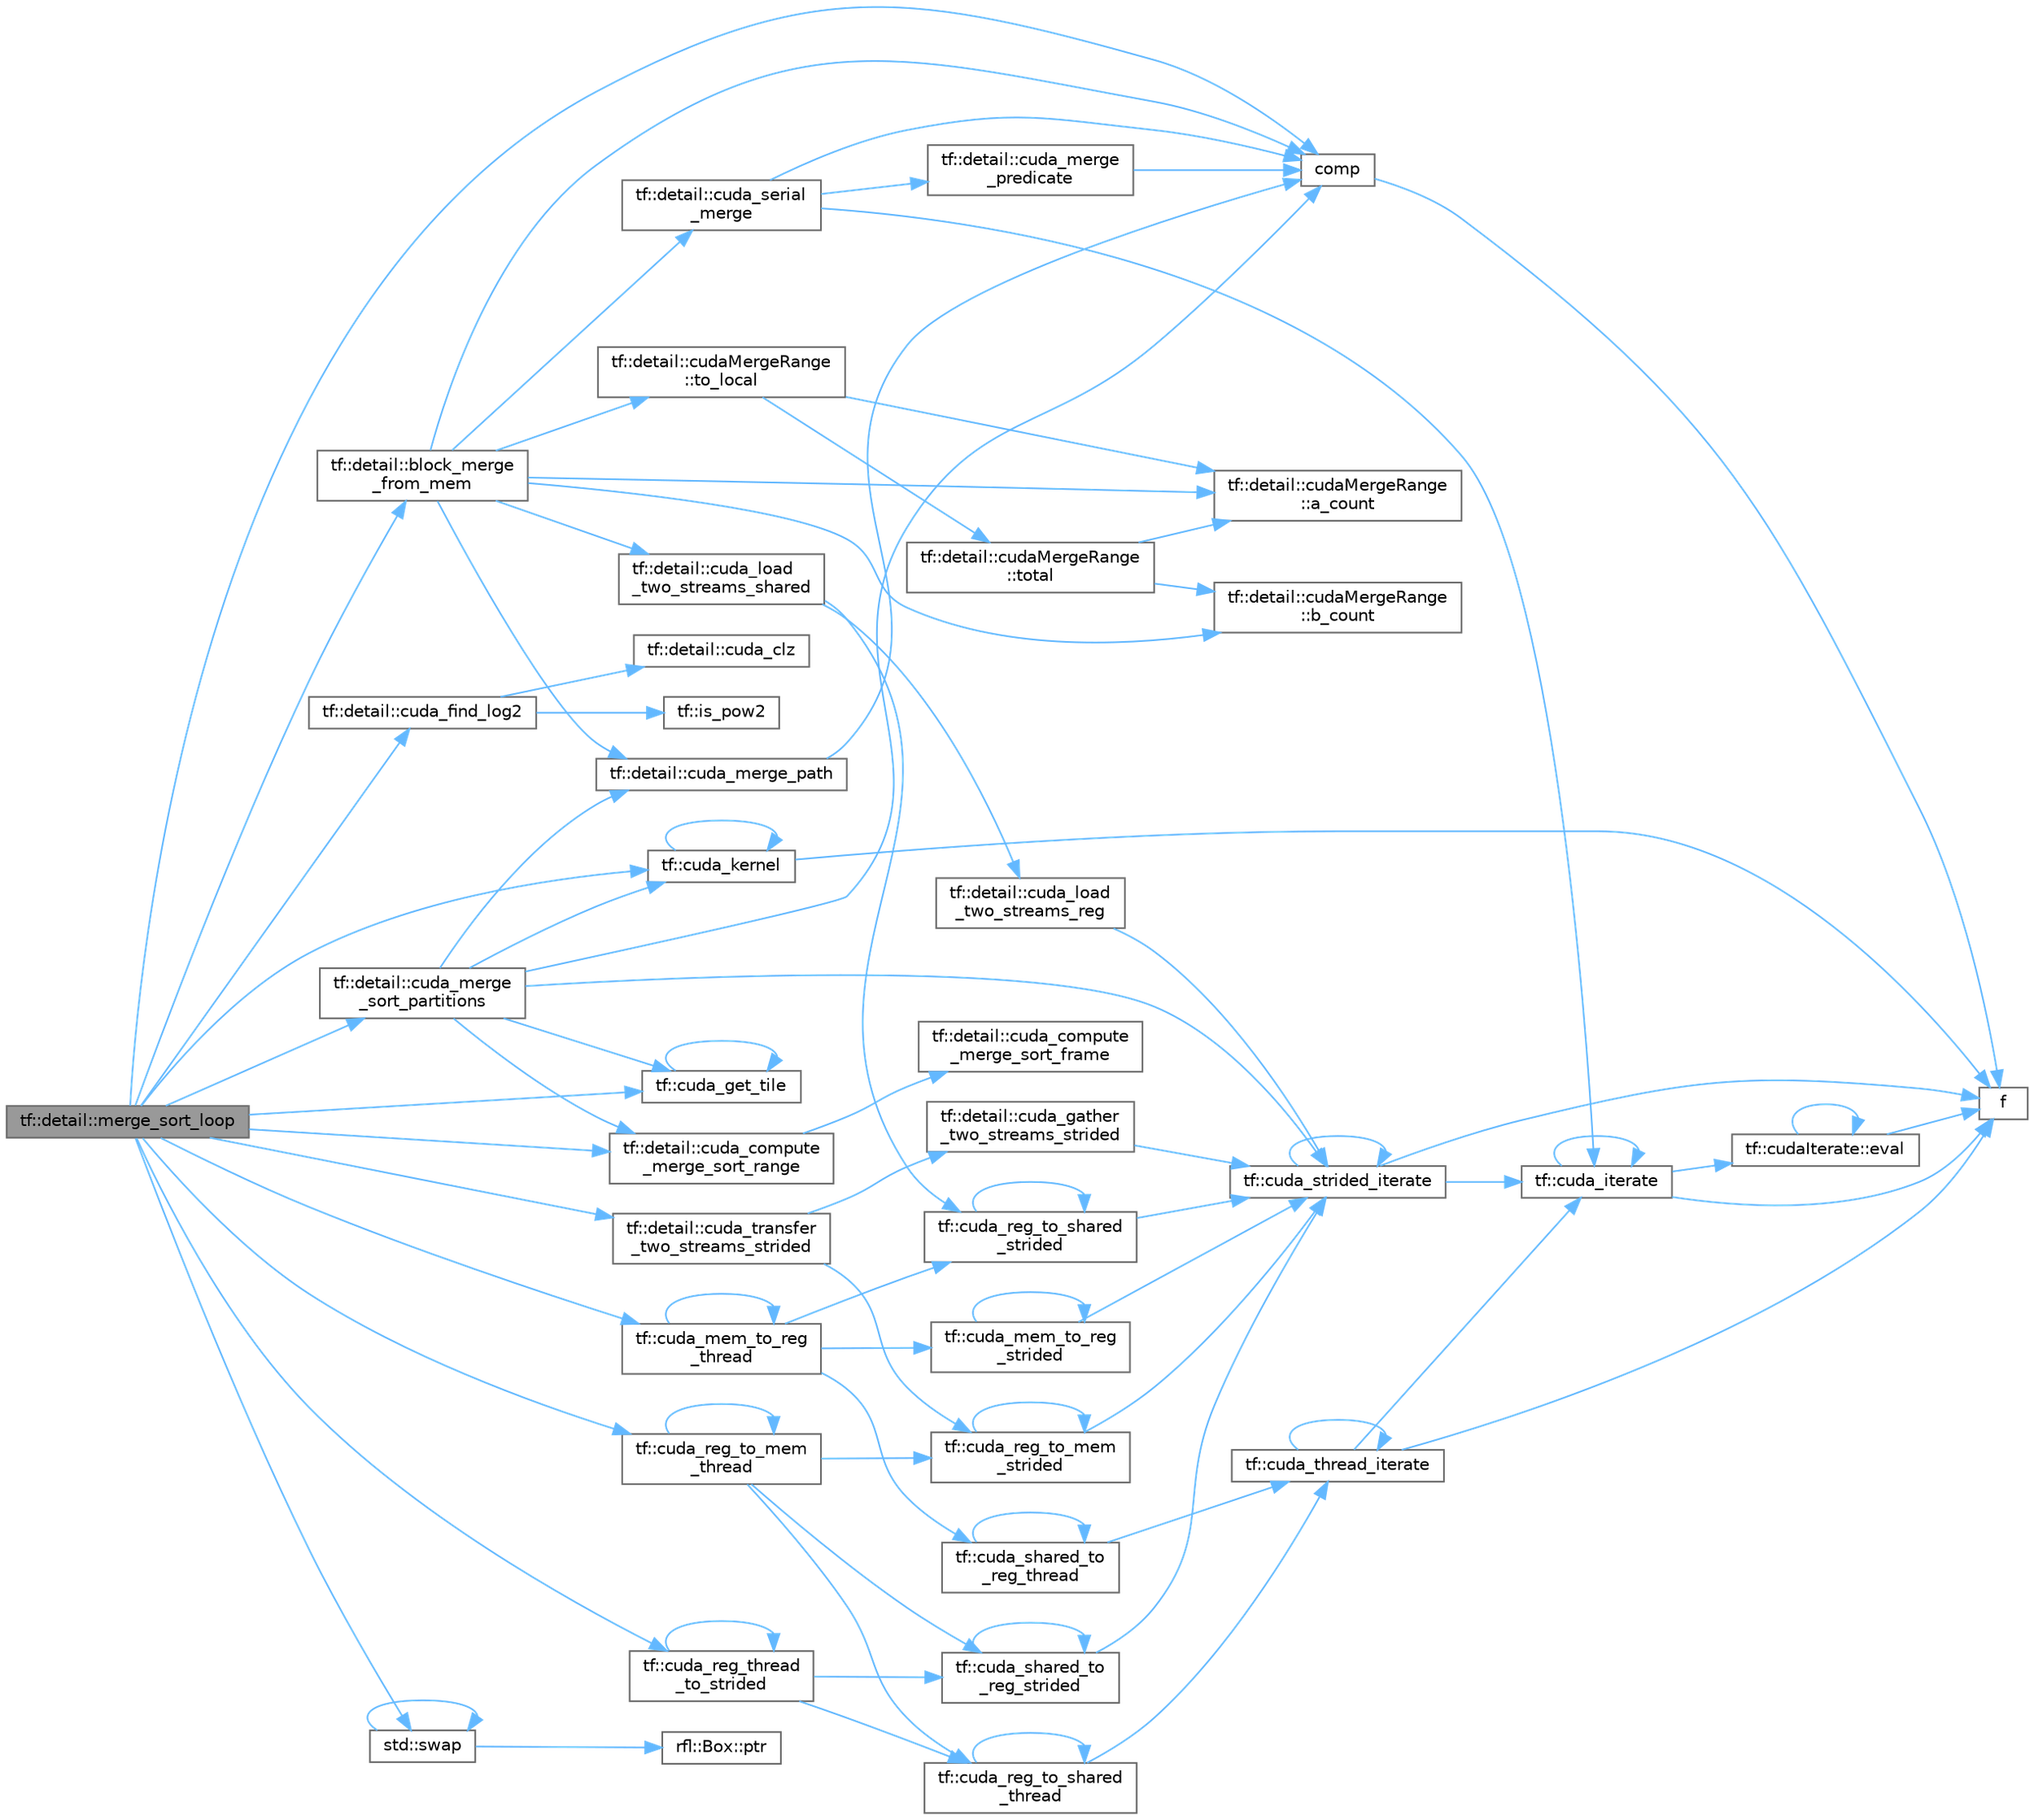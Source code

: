 digraph "tf::detail::merge_sort_loop"
{
 // LATEX_PDF_SIZE
  bgcolor="transparent";
  edge [fontname=Helvetica,fontsize=10,labelfontname=Helvetica,labelfontsize=10];
  node [fontname=Helvetica,fontsize=10,shape=box,height=0.2,width=0.4];
  rankdir="LR";
  Node1 [id="Node000001",label="tf::detail::merge_sort_loop",height=0.2,width=0.4,color="gray40", fillcolor="grey60", style="filled", fontcolor="black",tooltip=" "];
  Node1 -> Node2 [id="edge84_Node000001_Node000002",color="steelblue1",style="solid",tooltip=" "];
  Node2 [id="Node000002",label="tf::detail::block_merge\l_from_mem",height=0.2,width=0.4,color="grey40", fillcolor="white", style="filled",URL="$namespacetf_1_1detail.html#a79b4c5f2bace6ae958abd8573e00a849",tooltip=" "];
  Node2 -> Node3 [id="edge85_Node000002_Node000003",color="steelblue1",style="solid",tooltip=" "];
  Node3 [id="Node000003",label="tf::detail::cudaMergeRange\l::a_count",height=0.2,width=0.4,color="grey40", fillcolor="white", style="filled",URL="$structtf_1_1detail_1_1cuda_merge_range.html#a52c11fca5a95552bb4cad3d1a4699182",tooltip=" "];
  Node2 -> Node4 [id="edge86_Node000002_Node000004",color="steelblue1",style="solid",tooltip=" "];
  Node4 [id="Node000004",label="tf::detail::cudaMergeRange\l::b_count",height=0.2,width=0.4,color="grey40", fillcolor="white", style="filled",URL="$structtf_1_1detail_1_1cuda_merge_range.html#a3bb9b4b36698fd65e61835db26365f2b",tooltip=" "];
  Node2 -> Node5 [id="edge87_Node000002_Node000005",color="steelblue1",style="solid",tooltip=" "];
  Node5 [id="Node000005",label="comp",height=0.2,width=0.4,color="grey40", fillcolor="white", style="filled",URL="$external_2taskflow_2sandbox_2jacobi_2main_8cpp.html#aaa178026ff13e667efcb0104a55252e7",tooltip=" "];
  Node5 -> Node6 [id="edge88_Node000005_Node000006",color="steelblue1",style="solid",tooltip=" "];
  Node6 [id="Node000006",label="f",height=0.2,width=0.4,color="grey40", fillcolor="white", style="filled",URL="$cxx11__tensor__map_8cpp.html#a7f507fea02198f6cb81c86640c7b1a4e",tooltip=" "];
  Node2 -> Node7 [id="edge89_Node000002_Node000007",color="steelblue1",style="solid",tooltip=" "];
  Node7 [id="Node000007",label="tf::detail::cuda_load\l_two_streams_shared",height=0.2,width=0.4,color="grey40", fillcolor="white", style="filled",URL="$namespacetf_1_1detail.html#a6da5d76af53a630241f6aade1bf76969",tooltip=" "];
  Node7 -> Node8 [id="edge90_Node000007_Node000008",color="steelblue1",style="solid",tooltip=" "];
  Node8 [id="Node000008",label="tf::detail::cuda_load\l_two_streams_reg",height=0.2,width=0.4,color="grey40", fillcolor="white", style="filled",URL="$namespacetf_1_1detail.html#a433a26ef6a2aa8e1d737fea93a42ecf4",tooltip=" "];
  Node8 -> Node9 [id="edge91_Node000008_Node000009",color="steelblue1",style="solid",tooltip=" "];
  Node9 [id="Node000009",label="tf::cuda_strided_iterate",height=0.2,width=0.4,color="grey40", fillcolor="white", style="filled",URL="$namespacetf.html#a24db9e13fd26535886a7efc723ec1477",tooltip=" "];
  Node9 -> Node10 [id="edge92_Node000009_Node000010",color="steelblue1",style="solid",tooltip=" "];
  Node10 [id="Node000010",label="tf::cuda_iterate",height=0.2,width=0.4,color="grey40", fillcolor="white", style="filled",URL="$namespacetf.html#a55e1e8a489984141bc8e0785cd13f9bc",tooltip=" "];
  Node10 -> Node10 [id="edge93_Node000010_Node000010",color="steelblue1",style="solid",tooltip=" "];
  Node10 -> Node11 [id="edge94_Node000010_Node000011",color="steelblue1",style="solid",tooltip=" "];
  Node11 [id="Node000011",label="tf::cudaIterate::eval",height=0.2,width=0.4,color="grey40", fillcolor="white", style="filled",URL="$structtf_1_1cuda_iterate.html#a46b1c72193af5cdfc8697a57754af6f9",tooltip=" "];
  Node11 -> Node11 [id="edge95_Node000011_Node000011",color="steelblue1",style="solid",tooltip=" "];
  Node11 -> Node6 [id="edge96_Node000011_Node000006",color="steelblue1",style="solid",tooltip=" "];
  Node10 -> Node6 [id="edge97_Node000010_Node000006",color="steelblue1",style="solid",tooltip=" "];
  Node9 -> Node9 [id="edge98_Node000009_Node000009",color="steelblue1",style="solid",tooltip=" "];
  Node9 -> Node6 [id="edge99_Node000009_Node000006",color="steelblue1",style="solid",tooltip=" "];
  Node7 -> Node12 [id="edge100_Node000007_Node000012",color="steelblue1",style="solid",tooltip=" "];
  Node12 [id="Node000012",label="tf::cuda_reg_to_shared\l_strided",height=0.2,width=0.4,color="grey40", fillcolor="white", style="filled",URL="$namespacetf.html#acfa6fec58ffdf6c6b5bc7a03cae5c8f9",tooltip=" "];
  Node12 -> Node12 [id="edge101_Node000012_Node000012",color="steelblue1",style="solid",tooltip=" "];
  Node12 -> Node9 [id="edge102_Node000012_Node000009",color="steelblue1",style="solid",tooltip=" "];
  Node2 -> Node13 [id="edge103_Node000002_Node000013",color="steelblue1",style="solid",tooltip=" "];
  Node13 [id="Node000013",label="tf::detail::cuda_merge_path",height=0.2,width=0.4,color="grey40", fillcolor="white", style="filled",URL="$namespacetf_1_1detail.html#ae9d3db5c9457ebec7cbdd3a3d8c65e94",tooltip=" "];
  Node13 -> Node5 [id="edge104_Node000013_Node000005",color="steelblue1",style="solid",tooltip=" "];
  Node2 -> Node14 [id="edge105_Node000002_Node000014",color="steelblue1",style="solid",tooltip=" "];
  Node14 [id="Node000014",label="tf::detail::cuda_serial\l_merge",height=0.2,width=0.4,color="grey40", fillcolor="white", style="filled",URL="$namespacetf_1_1detail.html#a9d4d00a3dbc0158eac24e4603548bdbd",tooltip=" "];
  Node14 -> Node5 [id="edge106_Node000014_Node000005",color="steelblue1",style="solid",tooltip=" "];
  Node14 -> Node10 [id="edge107_Node000014_Node000010",color="steelblue1",style="solid",tooltip=" "];
  Node14 -> Node15 [id="edge108_Node000014_Node000015",color="steelblue1",style="solid",tooltip=" "];
  Node15 [id="Node000015",label="tf::detail::cuda_merge\l_predicate",height=0.2,width=0.4,color="grey40", fillcolor="white", style="filled",URL="$namespacetf_1_1detail.html#ae27cfa73d1f4b90114cd513e98c56d62",tooltip=" "];
  Node15 -> Node5 [id="edge109_Node000015_Node000005",color="steelblue1",style="solid",tooltip=" "];
  Node2 -> Node16 [id="edge110_Node000002_Node000016",color="steelblue1",style="solid",tooltip=" "];
  Node16 [id="Node000016",label="tf::detail::cudaMergeRange\l::to_local",height=0.2,width=0.4,color="grey40", fillcolor="white", style="filled",URL="$structtf_1_1detail_1_1cuda_merge_range.html#a8c57bb805e4ec8bbd8f6f664ae942829",tooltip=" "];
  Node16 -> Node3 [id="edge111_Node000016_Node000003",color="steelblue1",style="solid",tooltip=" "];
  Node16 -> Node17 [id="edge112_Node000016_Node000017",color="steelblue1",style="solid",tooltip=" "];
  Node17 [id="Node000017",label="tf::detail::cudaMergeRange\l::total",height=0.2,width=0.4,color="grey40", fillcolor="white", style="filled",URL="$structtf_1_1detail_1_1cuda_merge_range.html#add20ad4dc8f69cd4e721c8cd6c980794",tooltip=" "];
  Node17 -> Node3 [id="edge113_Node000017_Node000003",color="steelblue1",style="solid",tooltip=" "];
  Node17 -> Node4 [id="edge114_Node000017_Node000004",color="steelblue1",style="solid",tooltip=" "];
  Node1 -> Node5 [id="edge115_Node000001_Node000005",color="steelblue1",style="solid",tooltip=" "];
  Node1 -> Node18 [id="edge116_Node000001_Node000018",color="steelblue1",style="solid",tooltip=" "];
  Node18 [id="Node000018",label="tf::detail::cuda_compute\l_merge_sort_range",height=0.2,width=0.4,color="grey40", fillcolor="white", style="filled",URL="$namespacetf_1_1detail.html#a1a8d810065126154d47114e93bbfea57",tooltip=" "];
  Node18 -> Node19 [id="edge117_Node000018_Node000019",color="steelblue1",style="solid",tooltip=" "];
  Node19 [id="Node000019",label="tf::detail::cuda_compute\l_merge_sort_frame",height=0.2,width=0.4,color="grey40", fillcolor="white", style="filled",URL="$namespacetf_1_1detail.html#af2d7d0e939a7d1a07ced94221a24683c",tooltip=" "];
  Node1 -> Node20 [id="edge118_Node000001_Node000020",color="steelblue1",style="solid",tooltip=" "];
  Node20 [id="Node000020",label="tf::detail::cuda_find_log2",height=0.2,width=0.4,color="grey40", fillcolor="white", style="filled",URL="$namespacetf_1_1detail.html#a9a76c046987683e12f4a4381d1559a69",tooltip="finds log2(x) and optionally round up to the next integer logarithm."];
  Node20 -> Node21 [id="edge119_Node000020_Node000021",color="steelblue1",style="solid",tooltip=" "];
  Node21 [id="Node000021",label="tf::detail::cuda_clz",height=0.2,width=0.4,color="grey40", fillcolor="white", style="filled",URL="$namespacetf_1_1detail.html#a95a5212f3d79eb1bba3ca3f8e373ae16",tooltip="counts the number of leading zeros starting from the most significant bit"];
  Node20 -> Node22 [id="edge120_Node000020_Node000022",color="steelblue1",style="solid",tooltip=" "];
  Node22 [id="Node000022",label="tf::is_pow2",height=0.2,width=0.4,color="grey40", fillcolor="white", style="filled",URL="$namespacetf.html#a8d48a5014f34a9f97aae5269c2367e38",tooltip="checks if the given number is a power of 2"];
  Node1 -> Node23 [id="edge121_Node000001_Node000023",color="steelblue1",style="solid",tooltip=" "];
  Node23 [id="Node000023",label="tf::cuda_get_tile",height=0.2,width=0.4,color="grey40", fillcolor="white", style="filled",URL="$namespacetf.html#a5a41760b383016bd1cebadcfd7f05476",tooltip=" "];
  Node23 -> Node23 [id="edge122_Node000023_Node000023",color="steelblue1",style="solid",tooltip=" "];
  Node1 -> Node24 [id="edge123_Node000001_Node000024",color="steelblue1",style="solid",tooltip=" "];
  Node24 [id="Node000024",label="tf::cuda_kernel",height=0.2,width=0.4,color="grey40", fillcolor="white", style="filled",URL="$namespacetf.html#a2fa23f4109147679d05a25ee952c4baf",tooltip=" "];
  Node24 -> Node24 [id="edge124_Node000024_Node000024",color="steelblue1",style="solid",tooltip=" "];
  Node24 -> Node6 [id="edge125_Node000024_Node000006",color="steelblue1",style="solid",tooltip=" "];
  Node1 -> Node25 [id="edge126_Node000001_Node000025",color="steelblue1",style="solid",tooltip=" "];
  Node25 [id="Node000025",label="tf::cuda_mem_to_reg\l_thread",height=0.2,width=0.4,color="grey40", fillcolor="white", style="filled",URL="$namespacetf.html#a6927bc7edeed8a199a267e44bd3374c3",tooltip=" "];
  Node25 -> Node26 [id="edge127_Node000025_Node000026",color="steelblue1",style="solid",tooltip=" "];
  Node26 [id="Node000026",label="tf::cuda_mem_to_reg\l_strided",height=0.2,width=0.4,color="grey40", fillcolor="white", style="filled",URL="$namespacetf.html#a3efaad7a8e442f8cf312c296325b0e07",tooltip=" "];
  Node26 -> Node26 [id="edge128_Node000026_Node000026",color="steelblue1",style="solid",tooltip=" "];
  Node26 -> Node9 [id="edge129_Node000026_Node000009",color="steelblue1",style="solid",tooltip=" "];
  Node25 -> Node25 [id="edge130_Node000025_Node000025",color="steelblue1",style="solid",tooltip=" "];
  Node25 -> Node12 [id="edge131_Node000025_Node000012",color="steelblue1",style="solid",tooltip=" "];
  Node25 -> Node27 [id="edge132_Node000025_Node000027",color="steelblue1",style="solid",tooltip=" "];
  Node27 [id="Node000027",label="tf::cuda_shared_to\l_reg_thread",height=0.2,width=0.4,color="grey40", fillcolor="white", style="filled",URL="$namespacetf.html#a42f69aa70825e78de438e4b86bb4df6b",tooltip=" "];
  Node27 -> Node27 [id="edge133_Node000027_Node000027",color="steelblue1",style="solid",tooltip=" "];
  Node27 -> Node28 [id="edge134_Node000027_Node000028",color="steelblue1",style="solid",tooltip=" "];
  Node28 [id="Node000028",label="tf::cuda_thread_iterate",height=0.2,width=0.4,color="grey40", fillcolor="white", style="filled",URL="$namespacetf.html#a288da5501602904a1180bf79d099c29d",tooltip=" "];
  Node28 -> Node10 [id="edge135_Node000028_Node000010",color="steelblue1",style="solid",tooltip=" "];
  Node28 -> Node28 [id="edge136_Node000028_Node000028",color="steelblue1",style="solid",tooltip=" "];
  Node28 -> Node6 [id="edge137_Node000028_Node000006",color="steelblue1",style="solid",tooltip=" "];
  Node1 -> Node29 [id="edge138_Node000001_Node000029",color="steelblue1",style="solid",tooltip=" "];
  Node29 [id="Node000029",label="tf::detail::cuda_merge\l_sort_partitions",height=0.2,width=0.4,color="grey40", fillcolor="white", style="filled",URL="$namespacetf_1_1detail.html#ab4d357fb63d82334ea784ee72beaf600",tooltip=" "];
  Node29 -> Node5 [id="edge139_Node000029_Node000005",color="steelblue1",style="solid",tooltip=" "];
  Node29 -> Node18 [id="edge140_Node000029_Node000018",color="steelblue1",style="solid",tooltip=" "];
  Node29 -> Node23 [id="edge141_Node000029_Node000023",color="steelblue1",style="solid",tooltip=" "];
  Node29 -> Node24 [id="edge142_Node000029_Node000024",color="steelblue1",style="solid",tooltip=" "];
  Node29 -> Node13 [id="edge143_Node000029_Node000013",color="steelblue1",style="solid",tooltip=" "];
  Node29 -> Node9 [id="edge144_Node000029_Node000009",color="steelblue1",style="solid",tooltip=" "];
  Node1 -> Node30 [id="edge145_Node000001_Node000030",color="steelblue1",style="solid",tooltip=" "];
  Node30 [id="Node000030",label="tf::cuda_reg_thread\l_to_strided",height=0.2,width=0.4,color="grey40", fillcolor="white", style="filled",URL="$namespacetf.html#ac670e8234ab71b14dfcccb87074b69de",tooltip=" "];
  Node30 -> Node30 [id="edge146_Node000030_Node000030",color="steelblue1",style="solid",tooltip=" "];
  Node30 -> Node31 [id="edge147_Node000030_Node000031",color="steelblue1",style="solid",tooltip=" "];
  Node31 [id="Node000031",label="tf::cuda_reg_to_shared\l_thread",height=0.2,width=0.4,color="grey40", fillcolor="white", style="filled",URL="$namespacetf.html#acd55bba23e1c41278644438a91cf218b",tooltip=" "];
  Node31 -> Node31 [id="edge148_Node000031_Node000031",color="steelblue1",style="solid",tooltip=" "];
  Node31 -> Node28 [id="edge149_Node000031_Node000028",color="steelblue1",style="solid",tooltip=" "];
  Node30 -> Node32 [id="edge150_Node000030_Node000032",color="steelblue1",style="solid",tooltip=" "];
  Node32 [id="Node000032",label="tf::cuda_shared_to\l_reg_strided",height=0.2,width=0.4,color="grey40", fillcolor="white", style="filled",URL="$namespacetf.html#a294341daedde7faf20458b0340b7dfbd",tooltip=" "];
  Node32 -> Node32 [id="edge151_Node000032_Node000032",color="steelblue1",style="solid",tooltip=" "];
  Node32 -> Node9 [id="edge152_Node000032_Node000009",color="steelblue1",style="solid",tooltip=" "];
  Node1 -> Node33 [id="edge153_Node000001_Node000033",color="steelblue1",style="solid",tooltip=" "];
  Node33 [id="Node000033",label="tf::cuda_reg_to_mem\l_thread",height=0.2,width=0.4,color="grey40", fillcolor="white", style="filled",URL="$namespacetf.html#a9b1d7b2192743447b2f0206b4510977f",tooltip=" "];
  Node33 -> Node34 [id="edge154_Node000033_Node000034",color="steelblue1",style="solid",tooltip=" "];
  Node34 [id="Node000034",label="tf::cuda_reg_to_mem\l_strided",height=0.2,width=0.4,color="grey40", fillcolor="white", style="filled",URL="$namespacetf.html#adcdfb49dbb7da485e93fc0928cd24173",tooltip=" "];
  Node34 -> Node34 [id="edge155_Node000034_Node000034",color="steelblue1",style="solid",tooltip=" "];
  Node34 -> Node9 [id="edge156_Node000034_Node000009",color="steelblue1",style="solid",tooltip=" "];
  Node33 -> Node33 [id="edge157_Node000033_Node000033",color="steelblue1",style="solid",tooltip=" "];
  Node33 -> Node31 [id="edge158_Node000033_Node000031",color="steelblue1",style="solid",tooltip=" "];
  Node33 -> Node32 [id="edge159_Node000033_Node000032",color="steelblue1",style="solid",tooltip=" "];
  Node1 -> Node35 [id="edge160_Node000001_Node000035",color="steelblue1",style="solid",tooltip=" "];
  Node35 [id="Node000035",label="tf::detail::cuda_transfer\l_two_streams_strided",height=0.2,width=0.4,color="grey40", fillcolor="white", style="filled",URL="$namespacetf_1_1detail.html#ac4e1e83b946b3ef78e5dcb3e9bfc3c48",tooltip=" "];
  Node35 -> Node36 [id="edge161_Node000035_Node000036",color="steelblue1",style="solid",tooltip=" "];
  Node36 [id="Node000036",label="tf::detail::cuda_gather\l_two_streams_strided",height=0.2,width=0.4,color="grey40", fillcolor="white", style="filled",URL="$namespacetf_1_1detail.html#afefa562dcaa4b71ace44ee6b4be764d6",tooltip=" "];
  Node36 -> Node9 [id="edge162_Node000036_Node000009",color="steelblue1",style="solid",tooltip=" "];
  Node35 -> Node34 [id="edge163_Node000035_Node000034",color="steelblue1",style="solid",tooltip=" "];
  Node1 -> Node37 [id="edge164_Node000001_Node000037",color="steelblue1",style="solid",tooltip=" "];
  Node37 [id="Node000037",label="std::swap",height=0.2,width=0.4,color="grey40", fillcolor="white", style="filled",URL="$namespacestd.html#a3acbe51b6415e9284430194bf04944e1",tooltip=" "];
  Node37 -> Node38 [id="edge165_Node000037_Node000038",color="steelblue1",style="solid",tooltip=" "];
  Node38 [id="Node000038",label="rfl::Box::ptr",height=0.2,width=0.4,color="grey40", fillcolor="white", style="filled",URL="$classrfl_1_1_box.html#a2edf048a6e6bea174db329e6ce7cf3df",tooltip="Returns the underlying unique_ptr"];
  Node37 -> Node37 [id="edge166_Node000037_Node000037",color="steelblue1",style="solid",tooltip=" "];
}
